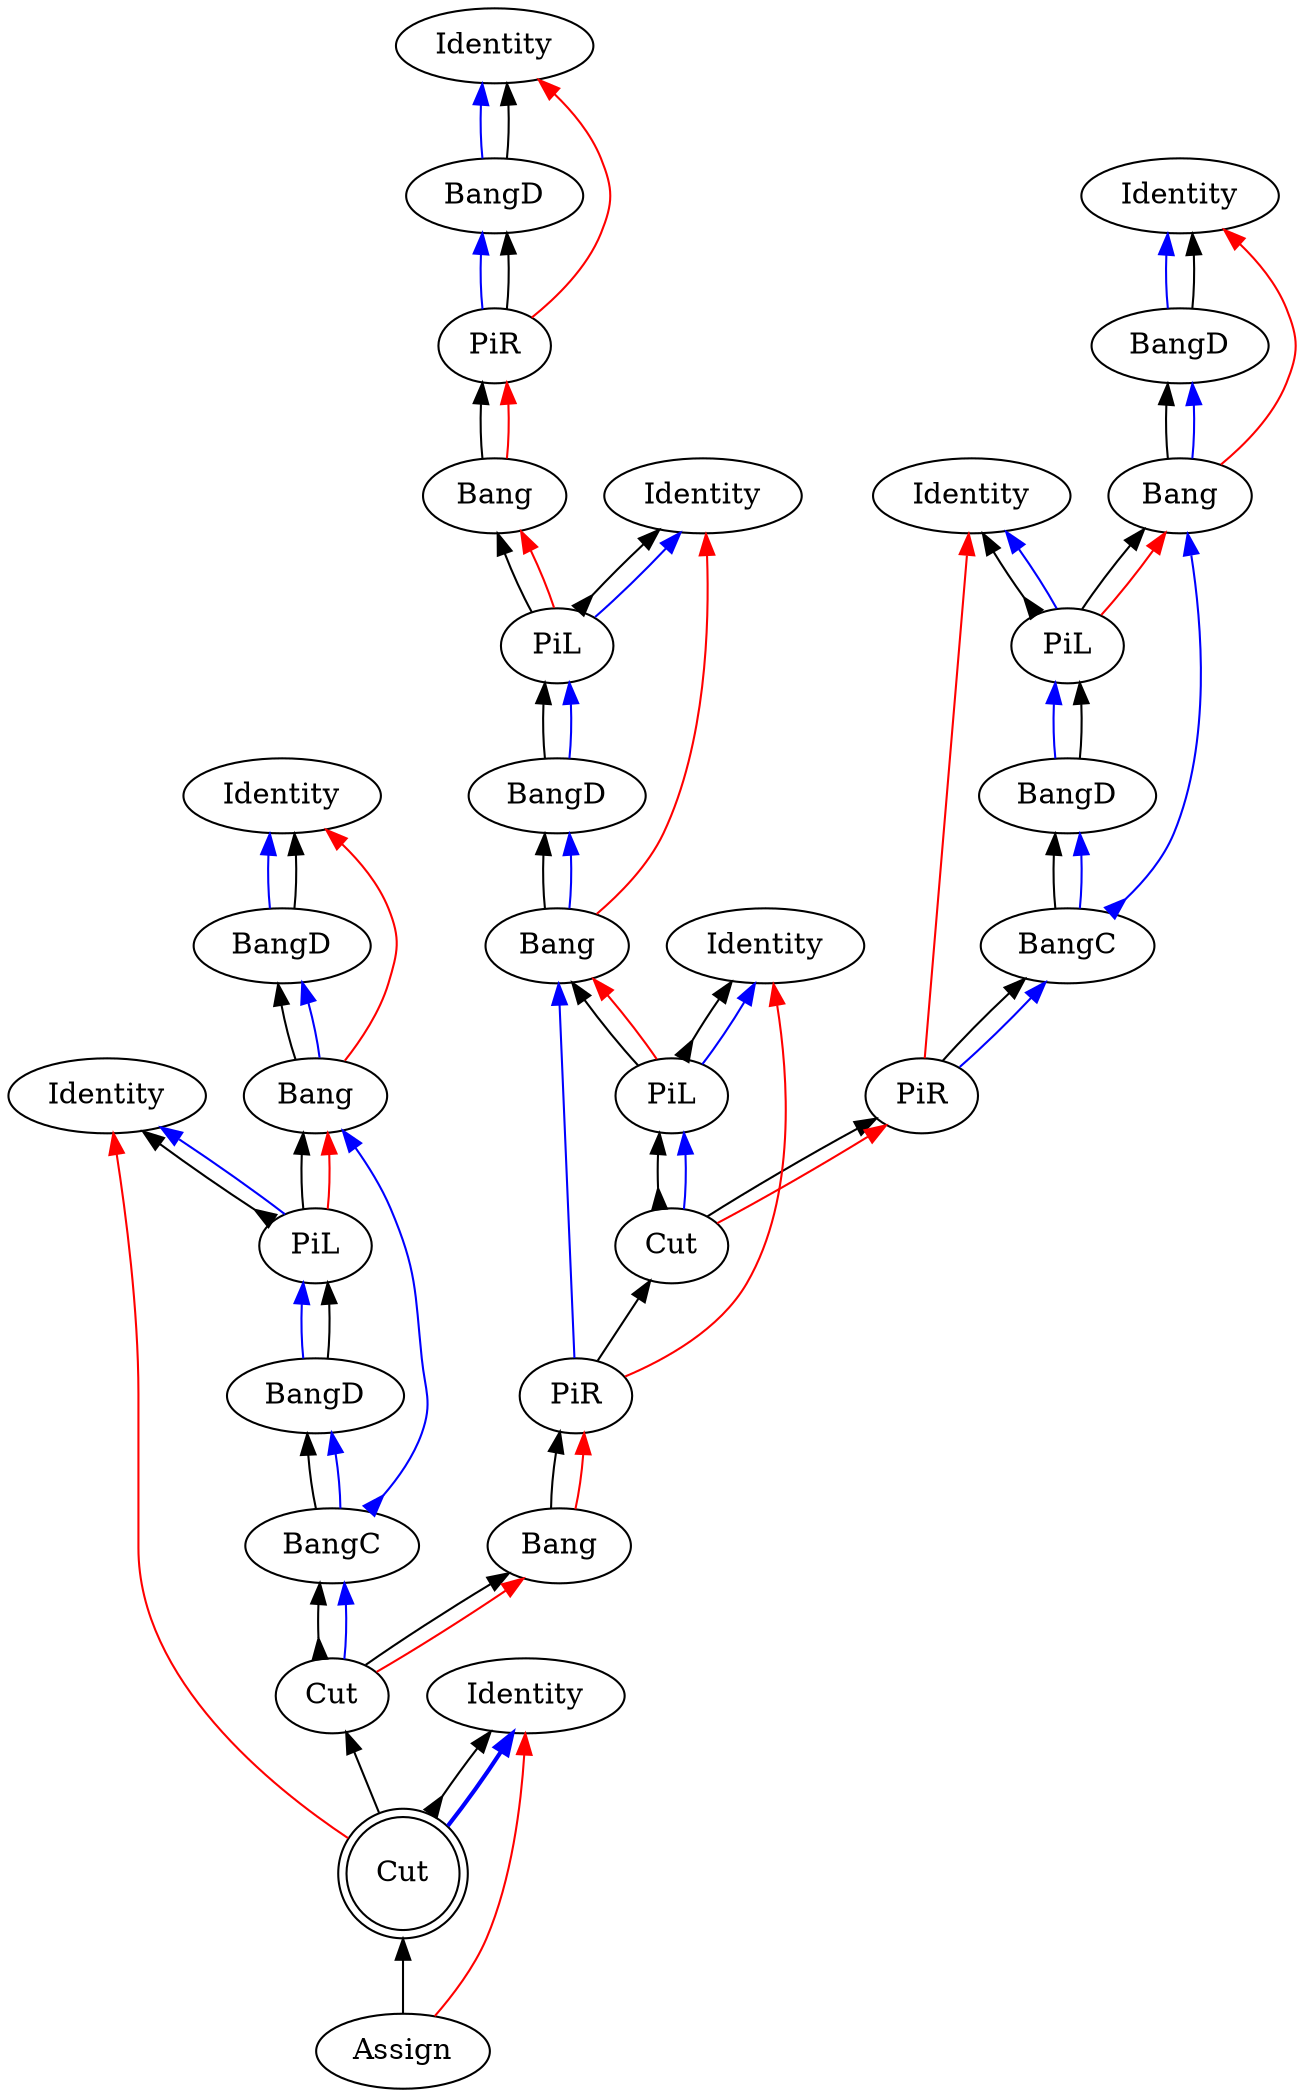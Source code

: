 digraph {
rankdir="BT"
"Identity0" [label="Identity"]
"BangD1" [label="BangD"]
"PiR2" [label="PiR"]
"Bang3" [label="Bang"]
"Identity4" [label="Identity"]
"PiL5" [label="PiL"]
"BangD6" [label="BangD"]
"Bang7" [label="Bang"]
"Identity8" [label="Identity"]
"PiL9" [label="PiL"]
"Identity10" [label="Identity"]
"BangD11" [label="BangD"]
"Bang12" [label="Bang"]
"Identity13" [label="Identity"]
"PiL14" [label="PiL"]
"BangD15" [label="BangD"]
"BangC16" [label="BangC"]
"PiR17" [label="PiR"]
"Cut18" [label="Cut"]
"PiR19" [label="PiR"]
"Bang20" [label="Bang"]
"Identity21" [label="Identity"]
"Identity22" [label="Identity"]
"BangD23" [label="BangD"]
"Bang24" [label="Bang"]
"Identity25" [label="Identity"]
"PiL26" [label="PiL"]
"BangD27" [label="BangD"]
"BangC28" [label="BangC"]
"Assign29" [label="Assign"]
"Cut30" [label="Cut"]
"Cut31" [label="Cut",shape=doublecircle]
"Bang24" -> "BangD23"[color=black,weight=5,tooltip="c_bseq24",arrowhead=normal,arrowtail=none,dir=both]
"Bang20" -> "PiR19"[color=black,weight=5,tooltip="c_bseq32",arrowhead=normal,arrowtail=none,dir=both]
"Bang12" -> "BangD11"[color=black,weight=5,tooltip="c_bseq58",arrowhead=normal,arrowtail=none,dir=both]
"Bang7" -> "BangD6"[color=black,weight=5,tooltip="c_bseq67",arrowhead=normal,arrowtail=none,dir=both]
"Bang3" -> "PiR2"[color=black,weight=5,tooltip="c_bseq79",arrowhead=normal,arrowtail=none,dir=both]
"Cut18" -> "PiL9"[color=black,weight=5,tooltip="c_lseq36",arrowhead=normal,arrowtail=inv,dir=both]
"Cut18" -> "PiR17"[color=black,weight=5,tooltip="c_rseq37",arrowhead=normal,arrowtail=none,dir=both]
"PiL26" -> "Bang24"[color=black,weight=5,tooltip="dseq20",arrowhead=normal,arrowtail=none,dir=both]
"Cut30" -> "Bang20"[color=black,weight=5,tooltip="dseq29",arrowhead=normal,arrowtail=none,dir=both]
"PiL14" -> "Bang12"[color=black,weight=5,tooltip="dseq54",arrowhead=normal,arrowtail=none,dir=both]
"PiL9" -> "Bang7"[color=black,weight=5,tooltip="dseq63",arrowhead=normal,arrowtail=none,dir=both]
"PiL5" -> "Bang3"[color=black,weight=5,tooltip="dseq76",arrowhead=normal,arrowtail=none,dir=both]
"PiR19" -> "Bang7"[color=blue,weight=2,tooltip="h34",arrowhead=normal,arrowtail=none,dir=both]
"Bang7" -> "BangD6"[color=blue,weight=2,tooltip="hf65",arrowhead=normal,arrowtail=none,dir=both]
"BangD6" -> "PiL5"[color=black,weight=5,tooltip="hseq72",arrowhead=normal,arrowtail=none,dir=both]
"PiR2" -> "BangD1"[color=blue,weight=2,tooltip="i81",arrowhead=normal,arrowtail=none,dir=both]
"PiL26" -> "Identity25"[color=black,weight=5,tooltip="idseq21",arrowhead=normal,arrowtail=inv,dir=both]
"Cut31" -> "Identity21"[color=black,weight=5,tooltip="idseq30",arrowhead=normal,arrowtail=inv,dir=both]
"PiL14" -> "Identity13"[color=black,weight=5,tooltip="idseq55",arrowhead=normal,arrowtail=inv,dir=both]
"PiL9" -> "Identity8"[color=black,weight=5,tooltip="idseq64",arrowhead=normal,arrowtail=inv,dir=both]
"PiL5" -> "Identity4"[color=black,weight=5,tooltip="idseq77",arrowhead=normal,arrowtail=inv,dir=both]
"BangD1" -> "Identity0"[color=blue,weight=2,tooltip="iret84",arrowhead=normal,arrowtail=none,dir=both]
"BangD1" -> "Identity0"[color=black,weight=5,tooltip="iseq83",arrowhead=normal,arrowtail=none,dir=both]
"PiL26" -> "Identity25"[color=blue,weight=2,tooltip="lret19",arrowhead=normal,arrowtail=none,dir=both]
"Cut31" -> "Identity21"[color=blue,weight=2,tooltip="lret28",arrowhead=normal,arrowtail=none,penwidth=2,dir=both]
"PiL14" -> "Identity13"[color=blue,weight=2,tooltip="lret53",arrowhead=normal,arrowtail=none,dir=both]
"PiL9" -> "Identity8"[color=blue,weight=2,tooltip="lret62",arrowhead=normal,arrowtail=none,dir=both]
"PiL5" -> "Identity4"[color=blue,weight=2,tooltip="lret75",arrowhead=normal,arrowtail=none,dir=both]
"BangD27" -> "PiL26"[color=blue,weight=2,tooltip="lval14",arrowhead=normal,arrowtail=none,dir=both]
"Cut18" -> "PiL9"[color=blue,weight=2,tooltip="lval38",arrowhead=normal,arrowtail=none,dir=both]
"BangD15" -> "PiL14"[color=blue,weight=2,tooltip="lval48",arrowhead=normal,arrowtail=none,dir=both]
"BangD6" -> "PiL5"[color=blue,weight=2,tooltip="lval70",arrowhead=normal,arrowtail=none,dir=both]
"PiL26" -> "Bang24"[color=red,weight=2,tooltip="newrret18",arrowhead=normal,arrowtail=none,dir=both]
"Cut30" -> "Bang20"[color=red,weight=2,tooltip="newrret27",arrowhead=normal,arrowtail=none,dir=both]
"PiL14" -> "Bang12"[color=red,weight=2,tooltip="newrret52",arrowhead=normal,arrowtail=none,dir=both]
"PiL9" -> "Bang7"[color=red,weight=2,tooltip="newrret61",arrowhead=normal,arrowtail=none,dir=both]
"PiL5" -> "Bang3"[color=red,weight=2,tooltip="newrret74",arrowhead=normal,arrowtail=none,dir=both]
"Bang24" -> "Identity22"[color=red,weight=2,tooltip="newrretf23",arrowhead=normal,arrowtail=none,dir=both]
"Bang20" -> "PiR19"[color=red,weight=2,tooltip="newrretf31",arrowhead=normal,arrowtail=none,dir=both]
"Bang12" -> "Identity10"[color=red,weight=2,tooltip="newrretf57",arrowhead=normal,arrowtail=none,dir=both]
"Bang7" -> "Identity4"[color=red,weight=2,tooltip="newrretf66",arrowhead=normal,arrowtail=none,dir=both]
"Bang3" -> "PiR2"[color=red,weight=2,tooltip="newrretf78",arrowhead=normal,arrowtail=none,dir=both]
"Assign29" -> "Identity21"[color=red,weight=2,tooltip="ret1",arrowhead=normal,arrowtail=none,dir=both]
"PiR19" -> "Identity8"[color=red,weight=2,tooltip="ret35",arrowhead=normal,arrowtail=none,dir=both]
"PiR17" -> "Identity13"[color=red,weight=2,tooltip="ret42",arrowhead=normal,arrowtail=none,dir=both]
"Cut31" -> "Identity25"[color=red,weight=2,tooltip="ret8",arrowhead=normal,arrowtail=none,dir=both]
"PiR2" -> "Identity0"[color=red,weight=2,tooltip="ret82",arrowhead=normal,arrowtail=none,dir=both]
"Assign29" -> "Cut31"[color=black,weight=5,tooltip="retseq0",arrowhead=normal,arrowtail=none,dir=both]
"Cut18" -> "PiR17"[color=red,weight=2,tooltip="rval39",arrowhead=normal,arrowtail=none,dir=both]
"BangC28" -> "BangD27"[color=black,weight=5,tooltip="seq11",arrowhead=normal,arrowtail=none,dir=both]
"PiR19" -> "Cut18"[color=black,weight=5,tooltip="seq33",arrowhead=normal,arrowtail=none,dir=both]
"PiR17" -> "BangC16"[color=black,weight=5,tooltip="seq40",arrowhead=normal,arrowtail=none,dir=both]
"BangC16" -> "BangD15"[color=black,weight=5,tooltip="seq45",arrowhead=normal,arrowtail=none,dir=both]
"Cut30" -> "BangC28"[color=black,weight=5,tooltip="seq6",arrowhead=normal,arrowtail=inv,dir=both]
"PiR2" -> "BangD1"[color=black,weight=5,tooltip="seq80",arrowhead=normal,arrowtail=none,dir=both]
"Cut31" -> "Cut30"[color=black,weight=5,tooltip="seqP85",arrowhead=normal,arrowtail=none,dir=both]
"Cut30" -> "BangC28"[color=blue,weight=2,tooltip="x7",arrowhead=normal,arrowtail=none,dir=both]
"BangC28" -> "BangD27"[color=blue,weight=2,tooltip="xA9",arrowhead=normal,arrowtail=none,dir=both]
"BangC28" -> "Bang24"[color=blue,weight=2,tooltip="xB10",arrowhead=normal,arrowtail=inv,dir=both]
"Bang24" -> "BangD23"[color=blue,weight=2,tooltip="xBf22",arrowhead=normal,arrowtail=none,dir=both]
"BangD23" -> "Identity22"[color=blue,weight=2,tooltip="xret26",arrowhead=normal,arrowtail=none,dir=both]
"BangD27" -> "PiL26"[color=black,weight=5,tooltip="xseq16",arrowhead=normal,arrowtail=none,dir=both]
"BangD23" -> "Identity22"[color=black,weight=5,tooltip="xseq25",arrowhead=normal,arrowtail=none,dir=both]
"PiR17" -> "BangC16"[color=blue,weight=2,tooltip="y41",arrowhead=normal,arrowtail=none,dir=both]
"BangC16" -> "BangD15"[color=blue,weight=2,tooltip="yA43",arrowhead=normal,arrowtail=none,dir=both]
"BangC16" -> "Bang12"[color=blue,weight=2,tooltip="yB44",arrowhead=normal,arrowtail=inv,dir=both]
"Bang12" -> "BangD11"[color=blue,weight=2,tooltip="yBf56",arrowhead=normal,arrowtail=none,dir=both]
"BangD11" -> "Identity10"[color=blue,weight=2,tooltip="yret60",arrowhead=normal,arrowtail=none,dir=both]
"BangD15" -> "PiL14"[color=black,weight=5,tooltip="yseq50",arrowhead=normal,arrowtail=none,dir=both]
"BangD11" -> "Identity10"[color=black,weight=5,tooltip="yseq59",arrowhead=normal,arrowtail=none,dir=both]
}
